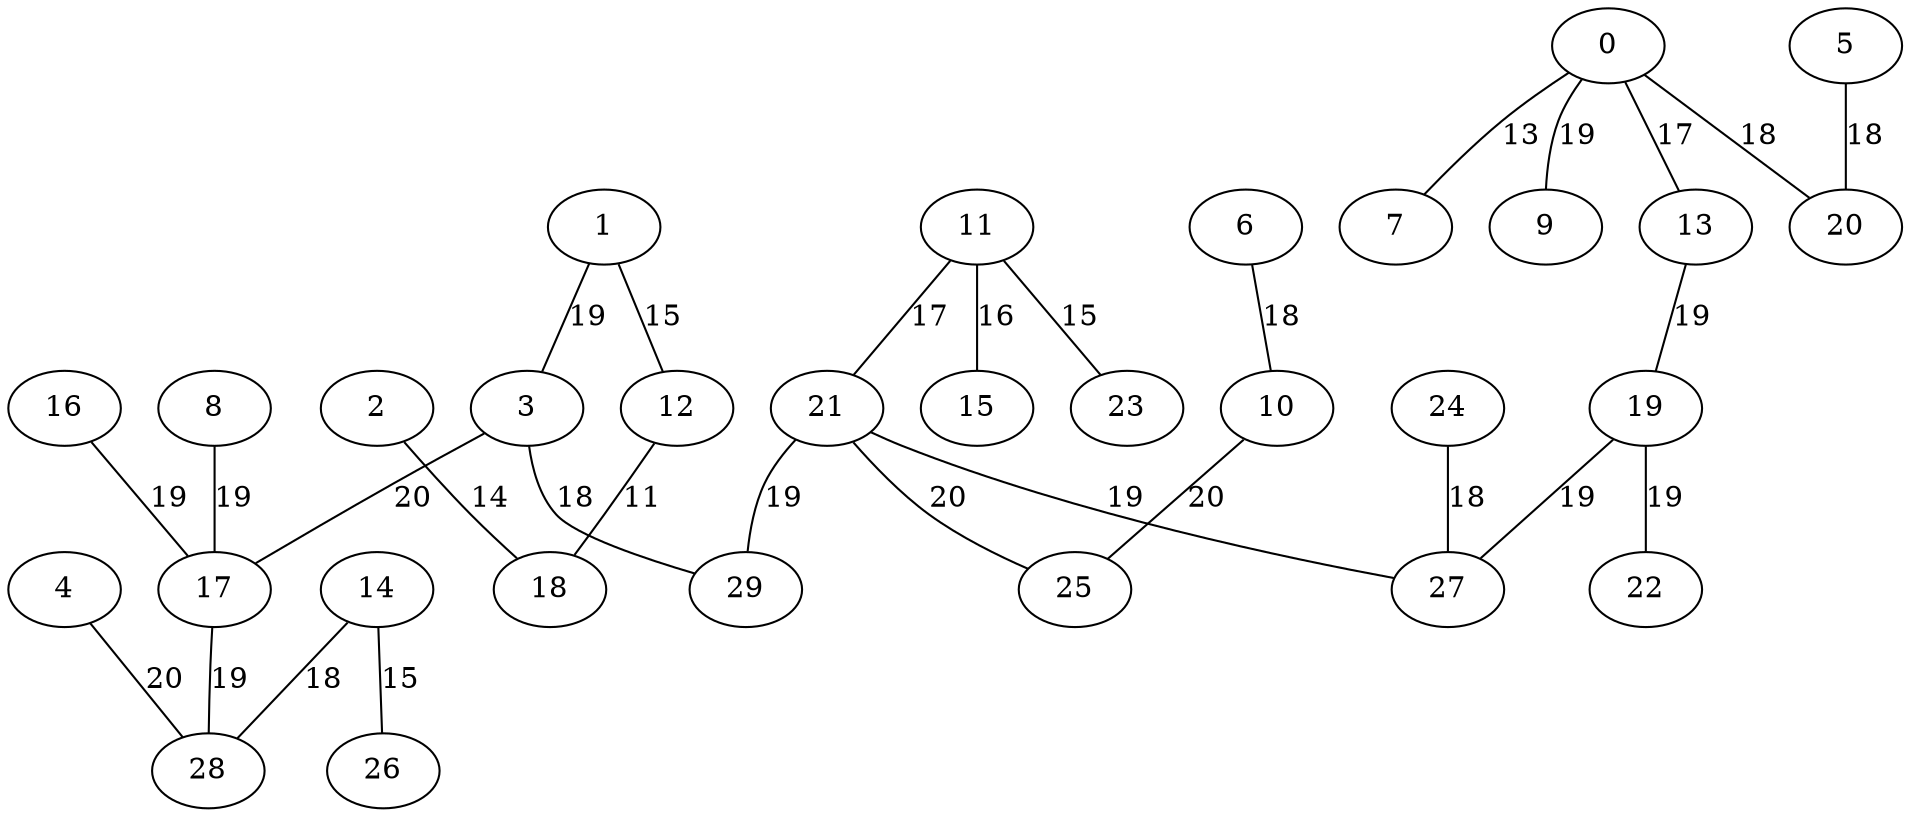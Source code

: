 graph G {
    "3" -- "17" [label="20"];
    "4" -- "28" [label="20"];
    "10" -- "25" [label="20"];
    "21" -- "25" [label="20"];
    "0" -- "9" [label="19"];
    "1" -- "3" [label="19"];
    "8" -- "17" [label="19"];
    "13" -- "19" [label="19"];
    "16" -- "17" [label="19"];
    "17" -- "28" [label="19"];
    "19" -- "22" [label="19"];
    "19" -- "27" [label="19"];
    "21" -- "27" [label="19"];
    "21" -- "29" [label="19"];
    "0" -- "20" [label="18"];
    "3" -- "29" [label="18"];
    "5" -- "20" [label="18"];
    "6" -- "10" [label="18"];
    "14" -- "28" [label="18"];
    "24" -- "27" [label="18"];
    "0" -- "13" [label="17"];
    "11" -- "21" [label="17"];
    "11" -- "15" [label="16"];
    "1" -- "12" [label="15"];
    "11" -- "23" [label="15"];
    "14" -- "26" [label="15"];
    "2" -- "18" [label="14"];
    "0" -- "7" [label="13"];
    "12" -- "18" [label="11"];
}